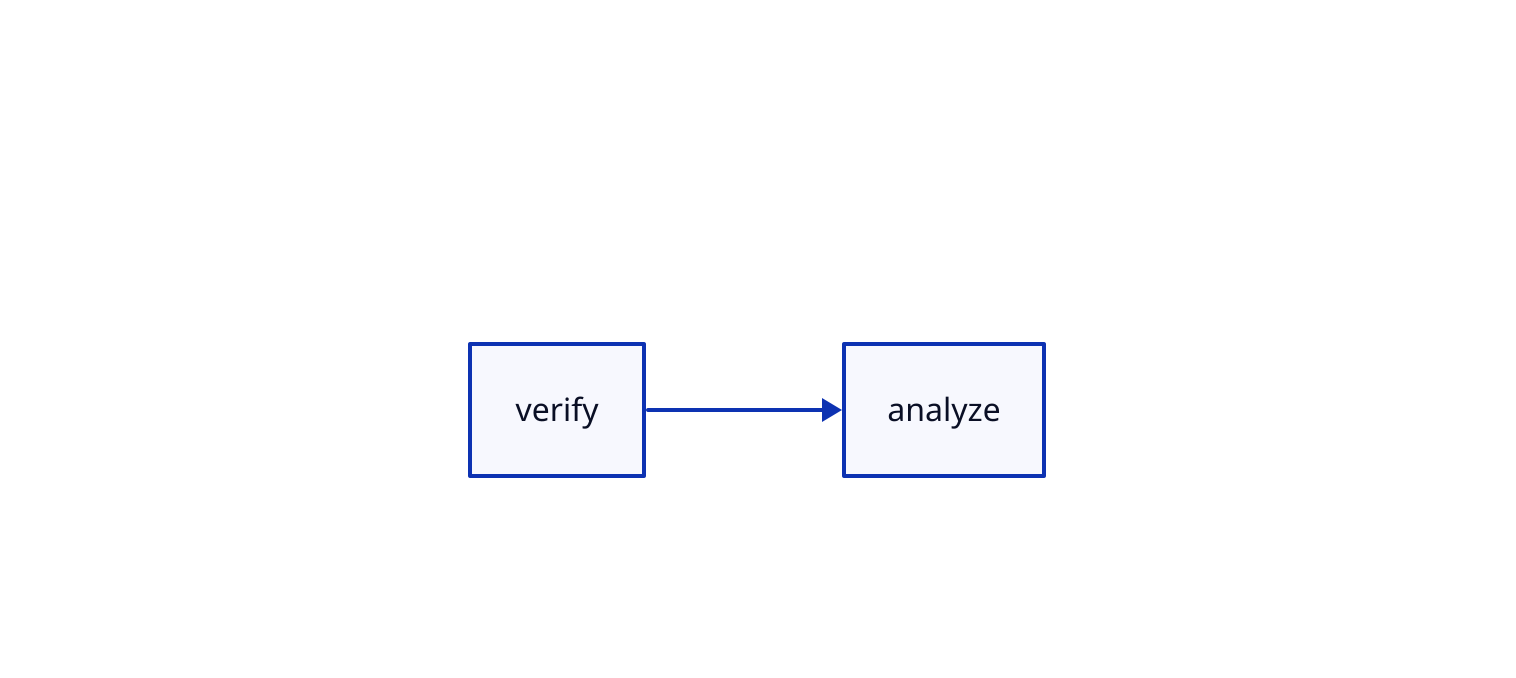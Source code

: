 title: |md
  # Stages of Public Sector S3C (Consumers)
| {near: top-center}

vars: {
  d2-config: {
    layout-engine: elk
  }
}

direction: right
verify -> analyze